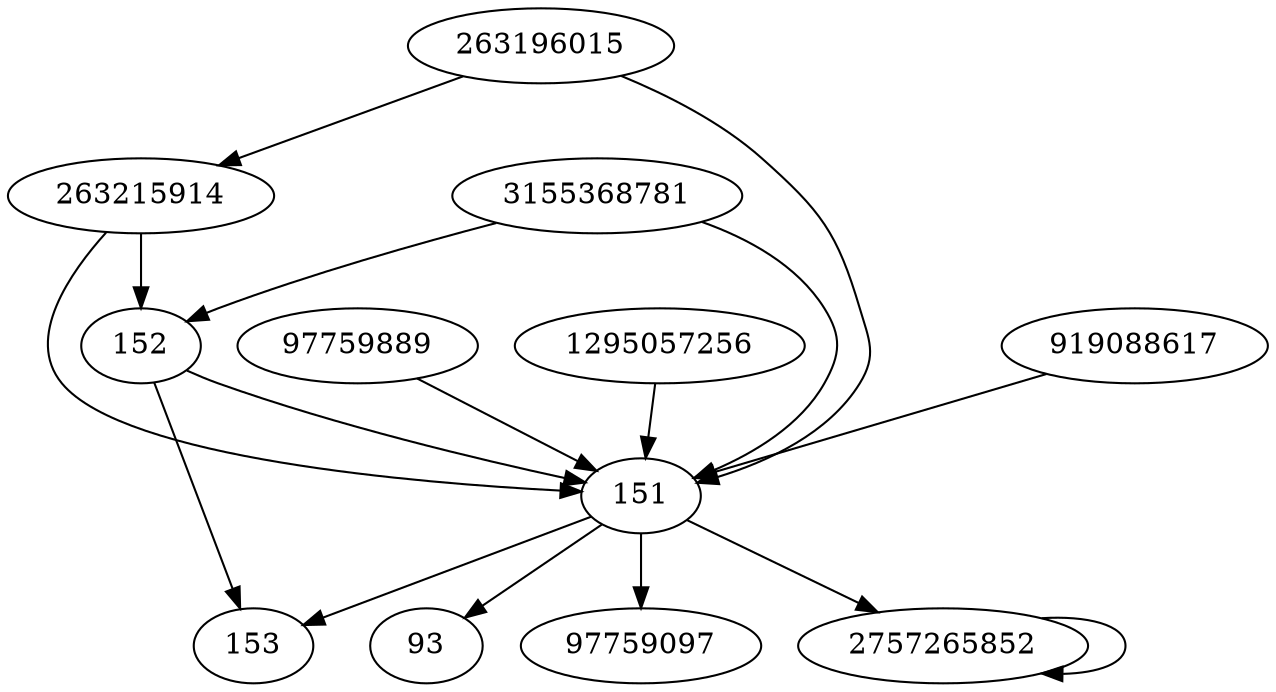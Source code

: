 digraph  {
1295057256;
919088617;
263215914;
97759097;
3155368781;
263196015;
97759889;
151;
152;
153;
2757265852;
93;
1295057256 -> 151;
919088617 -> 151;
263215914 -> 151;
263215914 -> 152;
3155368781 -> 151;
3155368781 -> 152;
263196015 -> 263215914;
263196015 -> 151;
97759889 -> 151;
151 -> 97759097;
151 -> 153;
151 -> 2757265852;
151 -> 93;
152 -> 153;
152 -> 151;
2757265852 -> 2757265852;
}
